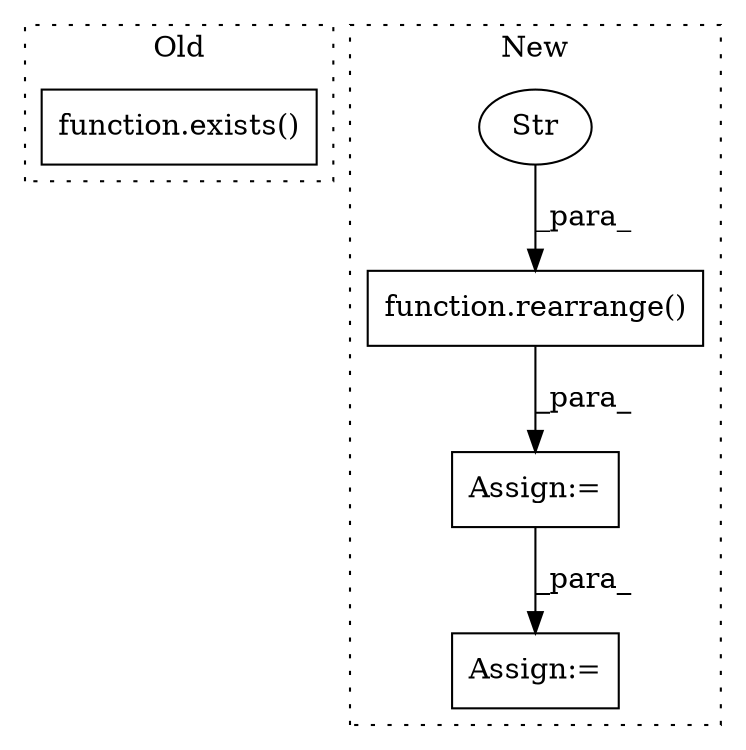 digraph G {
subgraph cluster0 {
1 [label="function.exists()" a="75" s="2843,2862" l="7,1" shape="box"];
label = "Old";
style="dotted";
}
subgraph cluster1 {
2 [label="function.rearrange()" a="75" s="3555,3597" l="10,1" shape="box"];
3 [label="Assign:=" a="68" s="3633" l="3" shape="box"];
4 [label="Str" a="66" s="3579" l="18" shape="ellipse"];
5 [label="Assign:=" a="68" s="3552" l="3" shape="box"];
label = "New";
style="dotted";
}
2 -> 5 [label="_para_"];
4 -> 2 [label="_para_"];
5 -> 3 [label="_para_"];
}